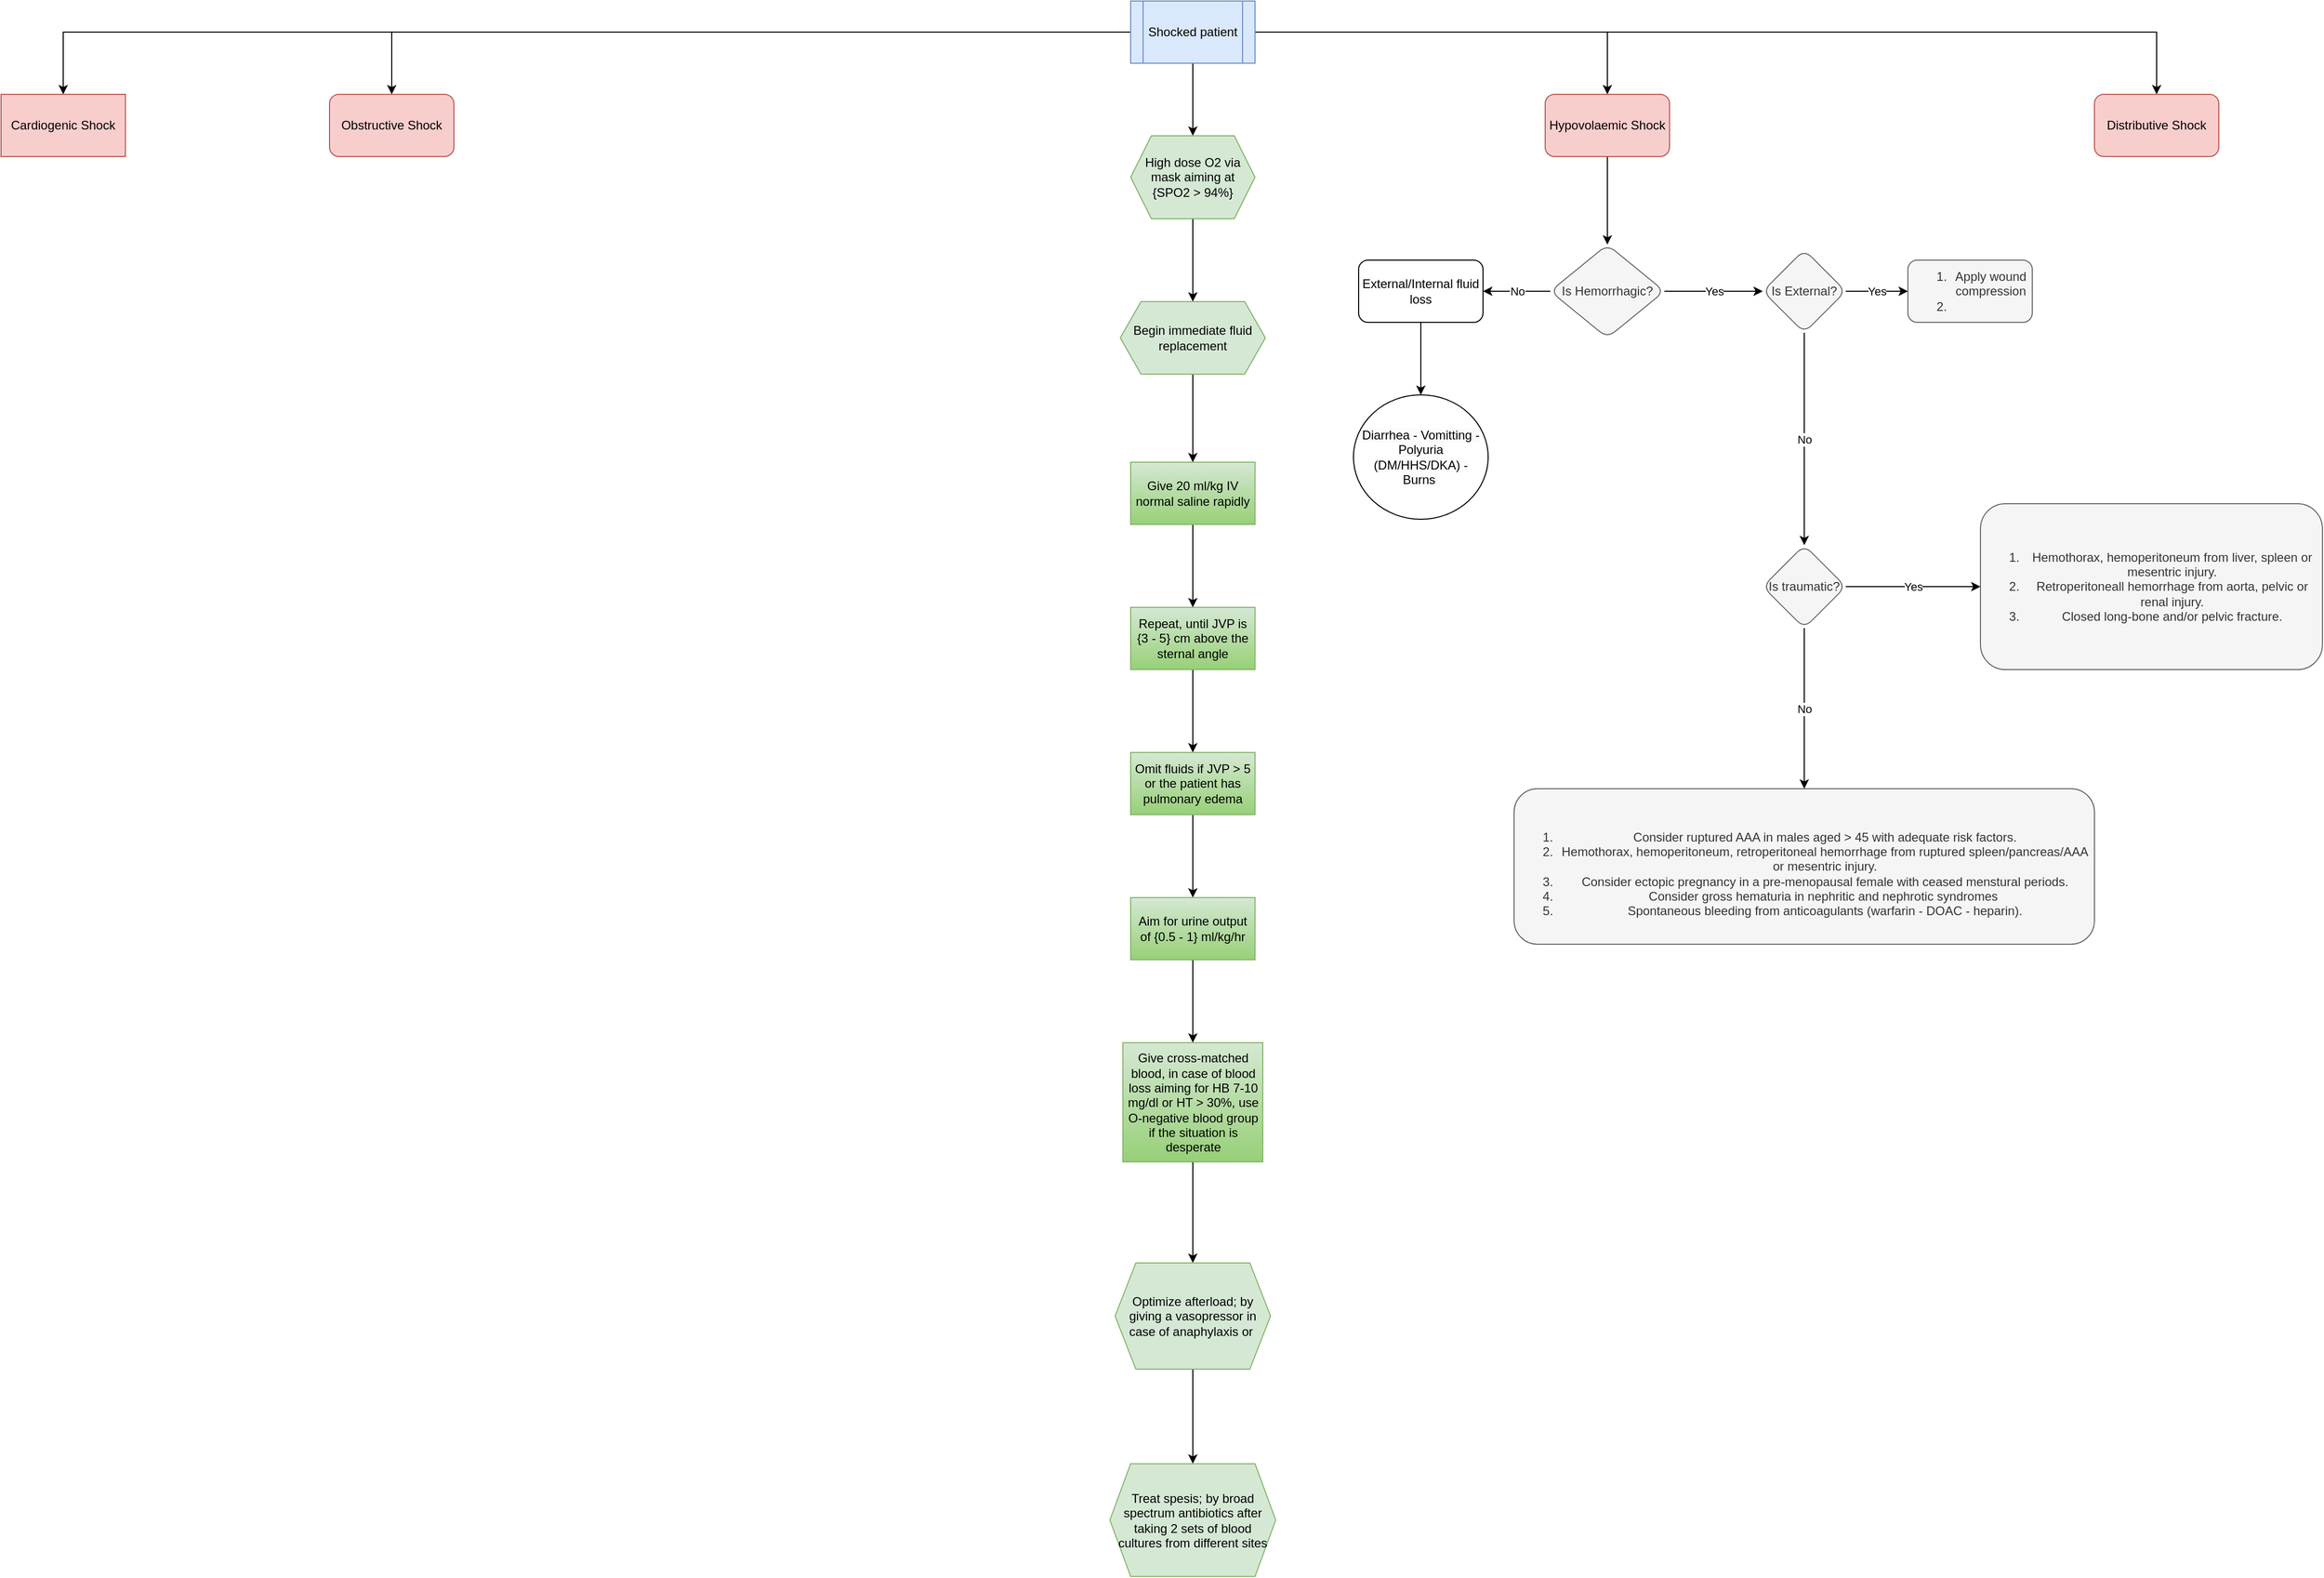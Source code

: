 <mxfile version="22.0.8" type="github">
  <diagram name="Page-1" id="c7558073-3199-34d8-9f00-42111426c3f3">
    <mxGraphModel dx="1809" dy="441" grid="1" gridSize="10" guides="1" tooltips="1" connect="1" arrows="1" fold="1" page="1" pageScale="1" pageWidth="826" pageHeight="1169" background="none" math="0" shadow="0">
      <root>
        <mxCell id="0" />
        <mxCell id="1" parent="0" />
        <mxCell id="V2TOWGSB-yaAoC9O6gta-98" value="" style="edgeStyle=orthogonalEdgeStyle;rounded=0;orthogonalLoop=1;jettySize=auto;html=1;" edge="1" parent="1" source="V2TOWGSB-yaAoC9O6gta-96" target="V2TOWGSB-yaAoC9O6gta-97">
          <mxGeometry relative="1" as="geometry" />
        </mxCell>
        <mxCell id="V2TOWGSB-yaAoC9O6gta-100" value="" style="edgeStyle=orthogonalEdgeStyle;rounded=0;orthogonalLoop=1;jettySize=auto;html=1;" edge="1" parent="1" source="V2TOWGSB-yaAoC9O6gta-96" target="V2TOWGSB-yaAoC9O6gta-99">
          <mxGeometry relative="1" as="geometry" />
        </mxCell>
        <mxCell id="V2TOWGSB-yaAoC9O6gta-102" value="" style="edgeStyle=orthogonalEdgeStyle;rounded=0;orthogonalLoop=1;jettySize=auto;html=1;" edge="1" parent="1" source="V2TOWGSB-yaAoC9O6gta-96" target="V2TOWGSB-yaAoC9O6gta-101">
          <mxGeometry relative="1" as="geometry" />
        </mxCell>
        <mxCell id="V2TOWGSB-yaAoC9O6gta-104" value="" style="edgeStyle=orthogonalEdgeStyle;rounded=0;orthogonalLoop=1;jettySize=auto;html=1;" edge="1" parent="1" source="V2TOWGSB-yaAoC9O6gta-96" target="V2TOWGSB-yaAoC9O6gta-103">
          <mxGeometry relative="1" as="geometry" />
        </mxCell>
        <mxCell id="V2TOWGSB-yaAoC9O6gta-144" value="" style="edgeStyle=orthogonalEdgeStyle;rounded=0;orthogonalLoop=1;jettySize=auto;html=1;" edge="1" parent="1" source="V2TOWGSB-yaAoC9O6gta-96" target="V2TOWGSB-yaAoC9O6gta-124">
          <mxGeometry relative="1" as="geometry" />
        </mxCell>
        <mxCell id="V2TOWGSB-yaAoC9O6gta-96" value="Shocked patient" style="shape=process;whiteSpace=wrap;html=1;backgroundOutline=1;fillColor=#dae8fc;strokeColor=#6c8ebf;" vertex="1" parent="1">
          <mxGeometry x="360" width="120" height="60" as="geometry" />
        </mxCell>
        <mxCell id="V2TOWGSB-yaAoC9O6gta-97" value="Cardiogenic Shock" style="whiteSpace=wrap;html=1;fillColor=#f8cecc;strokeColor=#b85450;" vertex="1" parent="1">
          <mxGeometry x="-730" y="90" width="120" height="60" as="geometry" />
        </mxCell>
        <mxCell id="V2TOWGSB-yaAoC9O6gta-99" value="Obstructive Shock" style="rounded=1;whiteSpace=wrap;html=1;fillColor=#f8cecc;strokeColor=#b85450;" vertex="1" parent="1">
          <mxGeometry x="-413" y="90" width="120" height="60" as="geometry" />
        </mxCell>
        <mxCell id="V2TOWGSB-yaAoC9O6gta-107" value="" style="edgeStyle=orthogonalEdgeStyle;rounded=0;orthogonalLoop=1;jettySize=auto;html=1;" edge="1" parent="1" source="V2TOWGSB-yaAoC9O6gta-101" target="V2TOWGSB-yaAoC9O6gta-106">
          <mxGeometry relative="1" as="geometry" />
        </mxCell>
        <mxCell id="V2TOWGSB-yaAoC9O6gta-101" value="Hypovolaemic Shock" style="rounded=1;whiteSpace=wrap;html=1;fillColor=#f8cecc;strokeColor=#b85450;" vertex="1" parent="1">
          <mxGeometry x="760" y="90" width="120" height="60" as="geometry" />
        </mxCell>
        <mxCell id="V2TOWGSB-yaAoC9O6gta-103" value="Distributive Shock" style="rounded=1;whiteSpace=wrap;html=1;fillColor=#f8cecc;strokeColor=#b85450;" vertex="1" parent="1">
          <mxGeometry x="1290" y="90" width="120" height="60" as="geometry" />
        </mxCell>
        <mxCell id="V2TOWGSB-yaAoC9O6gta-115" value="No" style="edgeStyle=orthogonalEdgeStyle;rounded=0;orthogonalLoop=1;jettySize=auto;html=1;" edge="1" parent="1" source="V2TOWGSB-yaAoC9O6gta-106" target="V2TOWGSB-yaAoC9O6gta-114">
          <mxGeometry relative="1" as="geometry" />
        </mxCell>
        <mxCell id="V2TOWGSB-yaAoC9O6gta-146" value="Yes" style="edgeStyle=orthogonalEdgeStyle;rounded=0;orthogonalLoop=1;jettySize=auto;html=1;" edge="1" parent="1" source="V2TOWGSB-yaAoC9O6gta-106" target="V2TOWGSB-yaAoC9O6gta-145">
          <mxGeometry relative="1" as="geometry" />
        </mxCell>
        <mxCell id="V2TOWGSB-yaAoC9O6gta-106" value="Is Hemorrhagic?" style="rhombus;whiteSpace=wrap;html=1;rounded=1;fillColor=#f5f5f5;fontColor=#333333;strokeColor=#666666;" vertex="1" parent="1">
          <mxGeometry x="765" y="235" width="110" height="90" as="geometry" />
        </mxCell>
        <mxCell id="V2TOWGSB-yaAoC9O6gta-123" value="" style="edgeStyle=orthogonalEdgeStyle;rounded=0;orthogonalLoop=1;jettySize=auto;html=1;" edge="1" parent="1" source="V2TOWGSB-yaAoC9O6gta-114" target="V2TOWGSB-yaAoC9O6gta-122">
          <mxGeometry relative="1" as="geometry" />
        </mxCell>
        <mxCell id="V2TOWGSB-yaAoC9O6gta-114" value="External/Internal fluid loss" style="whiteSpace=wrap;html=1;rounded=1;" vertex="1" parent="1">
          <mxGeometry x="580" y="250" width="120" height="60" as="geometry" />
        </mxCell>
        <mxCell id="V2TOWGSB-yaAoC9O6gta-122" value="&lt;span style=&quot;color: rgb(0, 0, 0); font-family: Helvetica; font-size: 12px; font-style: normal; font-variant-ligatures: normal; font-variant-caps: normal; font-weight: 400; letter-spacing: normal; orphans: 2; text-align: center; text-indent: 0px; text-transform: none; widows: 2; word-spacing: 0px; -webkit-text-stroke-width: 0px; background-color: rgb(251, 251, 251); text-decoration-thickness: initial; text-decoration-style: initial; text-decoration-color: initial; float: none; display: inline !important;&quot;&gt;Diarrhea - Vomitting -Polyuria (DM/HHS/DKA) - Burns&amp;nbsp;&lt;/span&gt;" style="ellipse;whiteSpace=wrap;html=1;rounded=1;" vertex="1" parent="1">
          <mxGeometry x="575" y="380" width="130" height="120" as="geometry" />
        </mxCell>
        <mxCell id="V2TOWGSB-yaAoC9O6gta-127" value="" style="edgeStyle=orthogonalEdgeStyle;rounded=0;orthogonalLoop=1;jettySize=auto;html=1;" edge="1" parent="1" source="V2TOWGSB-yaAoC9O6gta-124" target="V2TOWGSB-yaAoC9O6gta-126">
          <mxGeometry relative="1" as="geometry" />
        </mxCell>
        <mxCell id="V2TOWGSB-yaAoC9O6gta-124" value="High dose O2 via mask aiming at {SPO2 &amp;gt; 94%}" style="shape=hexagon;perimeter=hexagonPerimeter2;whiteSpace=wrap;html=1;fixedSize=1;fillColor=#d5e8d4;strokeColor=#82b366;" vertex="1" parent="1">
          <mxGeometry x="360" y="130" width="120" height="80" as="geometry" />
        </mxCell>
        <mxCell id="V2TOWGSB-yaAoC9O6gta-131" value="" style="edgeStyle=orthogonalEdgeStyle;rounded=0;orthogonalLoop=1;jettySize=auto;html=1;" edge="1" parent="1" source="V2TOWGSB-yaAoC9O6gta-126" target="V2TOWGSB-yaAoC9O6gta-130">
          <mxGeometry relative="1" as="geometry" />
        </mxCell>
        <mxCell id="V2TOWGSB-yaAoC9O6gta-126" value="Begin immediate fluid replacement" style="shape=hexagon;perimeter=hexagonPerimeter2;whiteSpace=wrap;html=1;fixedSize=1;fillColor=#d5e8d4;strokeColor=#82b366;" vertex="1" parent="1">
          <mxGeometry x="350" y="290" width="140" height="70" as="geometry" />
        </mxCell>
        <mxCell id="V2TOWGSB-yaAoC9O6gta-133" value="" style="edgeStyle=orthogonalEdgeStyle;rounded=0;orthogonalLoop=1;jettySize=auto;html=1;" edge="1" parent="1" source="V2TOWGSB-yaAoC9O6gta-130" target="V2TOWGSB-yaAoC9O6gta-132">
          <mxGeometry relative="1" as="geometry" />
        </mxCell>
        <mxCell id="V2TOWGSB-yaAoC9O6gta-130" value="Give 20 ml/kg IV normal saline rapidly" style="whiteSpace=wrap;html=1;fillColor=#d5e8d4;strokeColor=#82b366;gradientColor=#97d077;" vertex="1" parent="1">
          <mxGeometry x="360" y="445" width="120" height="60" as="geometry" />
        </mxCell>
        <mxCell id="V2TOWGSB-yaAoC9O6gta-135" value="" style="edgeStyle=orthogonalEdgeStyle;rounded=0;orthogonalLoop=1;jettySize=auto;html=1;" edge="1" parent="1" source="V2TOWGSB-yaAoC9O6gta-132" target="V2TOWGSB-yaAoC9O6gta-134">
          <mxGeometry relative="1" as="geometry" />
        </mxCell>
        <mxCell id="V2TOWGSB-yaAoC9O6gta-132" value="Repeat, until JVP is {3 - 5} cm above the sternal angle" style="whiteSpace=wrap;html=1;fillColor=#d5e8d4;strokeColor=#82b366;gradientColor=#97d077;" vertex="1" parent="1">
          <mxGeometry x="360" y="585" width="120" height="60" as="geometry" />
        </mxCell>
        <mxCell id="V2TOWGSB-yaAoC9O6gta-137" value="" style="edgeStyle=orthogonalEdgeStyle;rounded=0;orthogonalLoop=1;jettySize=auto;html=1;" edge="1" parent="1" source="V2TOWGSB-yaAoC9O6gta-134" target="V2TOWGSB-yaAoC9O6gta-136">
          <mxGeometry relative="1" as="geometry" />
        </mxCell>
        <mxCell id="V2TOWGSB-yaAoC9O6gta-134" value="Omit fluids if JVP &amp;gt; 5 or the patient has pulmonary edema" style="whiteSpace=wrap;html=1;fillColor=#d5e8d4;strokeColor=#82b366;gradientColor=#97d077;" vertex="1" parent="1">
          <mxGeometry x="360" y="725" width="120" height="60" as="geometry" />
        </mxCell>
        <mxCell id="V2TOWGSB-yaAoC9O6gta-139" value="" style="edgeStyle=orthogonalEdgeStyle;rounded=0;orthogonalLoop=1;jettySize=auto;html=1;" edge="1" parent="1" source="V2TOWGSB-yaAoC9O6gta-136" target="V2TOWGSB-yaAoC9O6gta-138">
          <mxGeometry relative="1" as="geometry" />
        </mxCell>
        <mxCell id="V2TOWGSB-yaAoC9O6gta-136" value="Aim for urine output of {0.5 - 1} ml/kg/hr" style="whiteSpace=wrap;html=1;fillColor=#d5e8d4;strokeColor=#82b366;gradientColor=#97d077;" vertex="1" parent="1">
          <mxGeometry x="360" y="865" width="120" height="60" as="geometry" />
        </mxCell>
        <mxCell id="V2TOWGSB-yaAoC9O6gta-141" value="" style="edgeStyle=orthogonalEdgeStyle;rounded=0;orthogonalLoop=1;jettySize=auto;html=1;" edge="1" parent="1" source="V2TOWGSB-yaAoC9O6gta-138" target="V2TOWGSB-yaAoC9O6gta-140">
          <mxGeometry relative="1" as="geometry" />
        </mxCell>
        <mxCell id="V2TOWGSB-yaAoC9O6gta-138" value="Give cross-matched blood, in case of blood loss aiming for HB 7-10 mg/dl or HT &amp;gt; 30%, use O-negative blood group if the situation is desperate" style="whiteSpace=wrap;html=1;fillColor=#d5e8d4;strokeColor=#82b366;gradientColor=#97d077;" vertex="1" parent="1">
          <mxGeometry x="352.5" y="1005" width="135" height="115" as="geometry" />
        </mxCell>
        <mxCell id="V2TOWGSB-yaAoC9O6gta-143" value="" style="edgeStyle=orthogonalEdgeStyle;rounded=0;orthogonalLoop=1;jettySize=auto;html=1;" edge="1" parent="1" source="V2TOWGSB-yaAoC9O6gta-140" target="V2TOWGSB-yaAoC9O6gta-142">
          <mxGeometry relative="1" as="geometry" />
        </mxCell>
        <mxCell id="V2TOWGSB-yaAoC9O6gta-140" value="Optimize afterload; by giving a vasopressor in case of anaphylaxis or&amp;nbsp;" style="shape=hexagon;perimeter=hexagonPerimeter2;whiteSpace=wrap;html=1;fixedSize=1;fillColor=#d5e8d4;strokeColor=#82b366;" vertex="1" parent="1">
          <mxGeometry x="345" y="1217.5" width="150" height="102.5" as="geometry" />
        </mxCell>
        <mxCell id="V2TOWGSB-yaAoC9O6gta-142" value="Treat spesis; by broad spectrum antibiotics after taking 2 sets of blood cultures from different sites" style="shape=hexagon;perimeter=hexagonPerimeter2;whiteSpace=wrap;html=1;fixedSize=1;fillColor=#d5e8d4;strokeColor=#82b366;" vertex="1" parent="1">
          <mxGeometry x="340" y="1411.25" width="160" height="108.75" as="geometry" />
        </mxCell>
        <mxCell id="V2TOWGSB-yaAoC9O6gta-148" value="Yes" style="edgeStyle=orthogonalEdgeStyle;rounded=0;orthogonalLoop=1;jettySize=auto;html=1;" edge="1" parent="1" source="V2TOWGSB-yaAoC9O6gta-145" target="V2TOWGSB-yaAoC9O6gta-147">
          <mxGeometry relative="1" as="geometry" />
        </mxCell>
        <mxCell id="V2TOWGSB-yaAoC9O6gta-152" value="No" style="edgeStyle=orthogonalEdgeStyle;rounded=0;orthogonalLoop=1;jettySize=auto;html=1;" edge="1" parent="1" source="V2TOWGSB-yaAoC9O6gta-145" target="V2TOWGSB-yaAoC9O6gta-151">
          <mxGeometry relative="1" as="geometry" />
        </mxCell>
        <mxCell id="V2TOWGSB-yaAoC9O6gta-145" value="Is External?" style="rhombus;whiteSpace=wrap;html=1;fillColor=#f5f5f5;strokeColor=#666666;fontColor=#333333;rounded=1;" vertex="1" parent="1">
          <mxGeometry x="970" y="240" width="80" height="80" as="geometry" />
        </mxCell>
        <mxCell id="V2TOWGSB-yaAoC9O6gta-147" value="&lt;ol&gt;&lt;li&gt;Apply wound compression&lt;/li&gt;&lt;li&gt;&lt;br&gt;&lt;/li&gt;&lt;/ol&gt;" style="whiteSpace=wrap;html=1;fillColor=#f5f5f5;strokeColor=#666666;fontColor=#333333;rounded=1;" vertex="1" parent="1">
          <mxGeometry x="1110" y="250" width="120" height="60" as="geometry" />
        </mxCell>
        <mxCell id="V2TOWGSB-yaAoC9O6gta-154" value="No" style="edgeStyle=orthogonalEdgeStyle;rounded=0;orthogonalLoop=1;jettySize=auto;html=1;" edge="1" parent="1" source="V2TOWGSB-yaAoC9O6gta-151" target="V2TOWGSB-yaAoC9O6gta-153">
          <mxGeometry relative="1" as="geometry" />
        </mxCell>
        <mxCell id="V2TOWGSB-yaAoC9O6gta-158" value="Yes" style="edgeStyle=orthogonalEdgeStyle;rounded=0;orthogonalLoop=1;jettySize=auto;html=1;" edge="1" parent="1" source="V2TOWGSB-yaAoC9O6gta-151" target="V2TOWGSB-yaAoC9O6gta-157">
          <mxGeometry relative="1" as="geometry" />
        </mxCell>
        <mxCell id="V2TOWGSB-yaAoC9O6gta-151" value="Is traumatic?" style="rhombus;whiteSpace=wrap;html=1;fillColor=#f5f5f5;strokeColor=#666666;fontColor=#333333;rounded=1;" vertex="1" parent="1">
          <mxGeometry x="970" y="525" width="80" height="80" as="geometry" />
        </mxCell>
        <mxCell id="V2TOWGSB-yaAoC9O6gta-153" value="&lt;div&gt;&lt;br&gt;&lt;/div&gt;&lt;ol style=&quot;border-color: var(--border-color); color: rgb(51, 51, 51); font-family: Helvetica; font-size: 12px; font-style: normal; font-variant-ligatures: normal; font-variant-caps: normal; font-weight: 400; letter-spacing: normal; orphans: 2; text-align: center; text-indent: 0px; text-transform: none; widows: 2; word-spacing: 0px; -webkit-text-stroke-width: 0px; text-decoration-thickness: initial; text-decoration-style: initial; text-decoration-color: initial;&quot;&gt;&lt;li style=&quot;border-color: var(--border-color);&quot;&gt;Consider ruptured AAA in males aged &amp;gt; 45 with adequate risk factors.&lt;/li&gt;&lt;li style=&quot;border-color: var(--border-color);&quot;&gt;Hemothorax, hemoperitoneum, retroperitoneal hemorrhage from ruptured spleen/pancreas/AAA or mesentric injury.&lt;/li&gt;&lt;li style=&quot;border-color: var(--border-color);&quot;&gt;Consider ectopic pregnancy in a pre-menopausal female with ceased menstural periods.&lt;/li&gt;&lt;li style=&quot;border-color: var(--border-color);&quot;&gt;Consider gross hematuria in nephritic and nephrotic syndromes&amp;nbsp;&lt;/li&gt;&lt;li style=&quot;border-color: var(--border-color);&quot;&gt;Spontaneous bleeding from anticoagulants (warfarin - DOAC - heparin).&lt;/li&gt;&lt;/ol&gt;" style="whiteSpace=wrap;html=1;fillColor=#f5f5f5;strokeColor=#666666;fontColor=#333333;rounded=1;" vertex="1" parent="1">
          <mxGeometry x="730" y="760" width="560" height="150" as="geometry" />
        </mxCell>
        <mxCell id="V2TOWGSB-yaAoC9O6gta-157" value="&lt;ol&gt;&lt;li&gt;Hemothorax, hemoperitoneum from liver, spleen or mesentric injury.&lt;/li&gt;&lt;li&gt;Retroperitoneall hemorrhage from aorta, pelvic or renal injury.&lt;/li&gt;&lt;li&gt;Closed long-bone and/or pelvic fracture.&lt;/li&gt;&lt;/ol&gt;" style="whiteSpace=wrap;html=1;fillColor=#f5f5f5;strokeColor=#666666;fontColor=#333333;rounded=1;" vertex="1" parent="1">
          <mxGeometry x="1180" y="485" width="330" height="160" as="geometry" />
        </mxCell>
      </root>
    </mxGraphModel>
  </diagram>
</mxfile>
